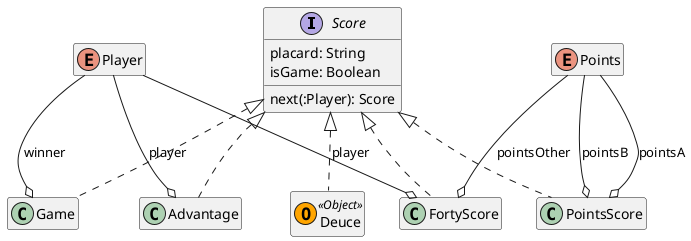 @startuml

hide empty members

interface Score {
   placard: String
   isGame: Boolean
   next(:Player): Score
}
class Deuce <<(O,Orange) Object>>

Score <|.. Game
Score <|.. Advantage
Score <|.. Deuce
Score <|.. PointsScore
Score <|.. FortyScore


enum Player
Player --o Game :winner
Player --o Advantage :player
Player --o FortyScore :player

enum Points
Points --o PointsScore :pointsA
Points --o PointsScore :pointsB
Points --o FortyScore: pointsOther

@enduml